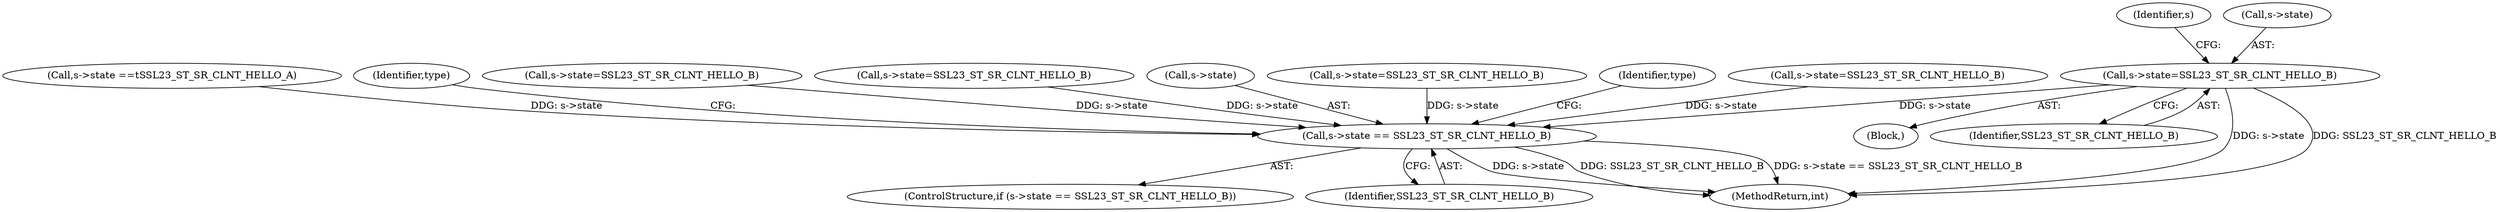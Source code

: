 digraph "0_openssl_6ce9687b5aba5391fc0de50e18779eb676d0e04d@pointer" {
"1000317" [label="(Call,s->state=SSL23_ST_SR_CLNT_HELLO_B)"];
"1000708" [label="(Call,s->state == SSL23_ST_SR_CLNT_HELLO_B)"];
"1000177" [label="(Call,s->state ==\tSSL23_ST_SR_CLNT_HELLO_A)"];
"1000317" [label="(Call,s->state=SSL23_ST_SR_CLNT_HELLO_B)"];
"1000691" [label="(Identifier,s)"];
"1000715" [label="(Identifier,type)"];
"1000361" [label="(Call,s->state=SSL23_ST_SR_CLNT_HELLO_B)"];
"1000707" [label="(ControlStructure,if (s->state == SSL23_ST_SR_CLNT_HELLO_B))"];
"1000411" [label="(Call,s->state=SSL23_ST_SR_CLNT_HELLO_B)"];
"1000712" [label="(Identifier,SSL23_ST_SR_CLNT_HELLO_B)"];
"1000709" [label="(Call,s->state)"];
"1000342" [label="(Call,s->state=SSL23_ST_SR_CLNT_HELLO_B)"];
"1000311" [label="(Block,)"];
"1000321" [label="(Identifier,SSL23_ST_SR_CLNT_HELLO_B)"];
"1001051" [label="(Identifier,type)"];
"1000708" [label="(Call,s->state == SSL23_ST_SR_CLNT_HELLO_B)"];
"1000380" [label="(Call,s->state=SSL23_ST_SR_CLNT_HELLO_B)"];
"1000318" [label="(Call,s->state)"];
"1001246" [label="(MethodReturn,int)"];
"1000317" -> "1000311"  [label="AST: "];
"1000317" -> "1000321"  [label="CFG: "];
"1000318" -> "1000317"  [label="AST: "];
"1000321" -> "1000317"  [label="AST: "];
"1000691" -> "1000317"  [label="CFG: "];
"1000317" -> "1001246"  [label="DDG: s->state"];
"1000317" -> "1001246"  [label="DDG: SSL23_ST_SR_CLNT_HELLO_B"];
"1000317" -> "1000708"  [label="DDG: s->state"];
"1000708" -> "1000707"  [label="AST: "];
"1000708" -> "1000712"  [label="CFG: "];
"1000709" -> "1000708"  [label="AST: "];
"1000712" -> "1000708"  [label="AST: "];
"1000715" -> "1000708"  [label="CFG: "];
"1001051" -> "1000708"  [label="CFG: "];
"1000708" -> "1001246"  [label="DDG: s->state"];
"1000708" -> "1001246"  [label="DDG: SSL23_ST_SR_CLNT_HELLO_B"];
"1000708" -> "1001246"  [label="DDG: s->state == SSL23_ST_SR_CLNT_HELLO_B"];
"1000177" -> "1000708"  [label="DDG: s->state"];
"1000411" -> "1000708"  [label="DDG: s->state"];
"1000361" -> "1000708"  [label="DDG: s->state"];
"1000380" -> "1000708"  [label="DDG: s->state"];
"1000342" -> "1000708"  [label="DDG: s->state"];
}
